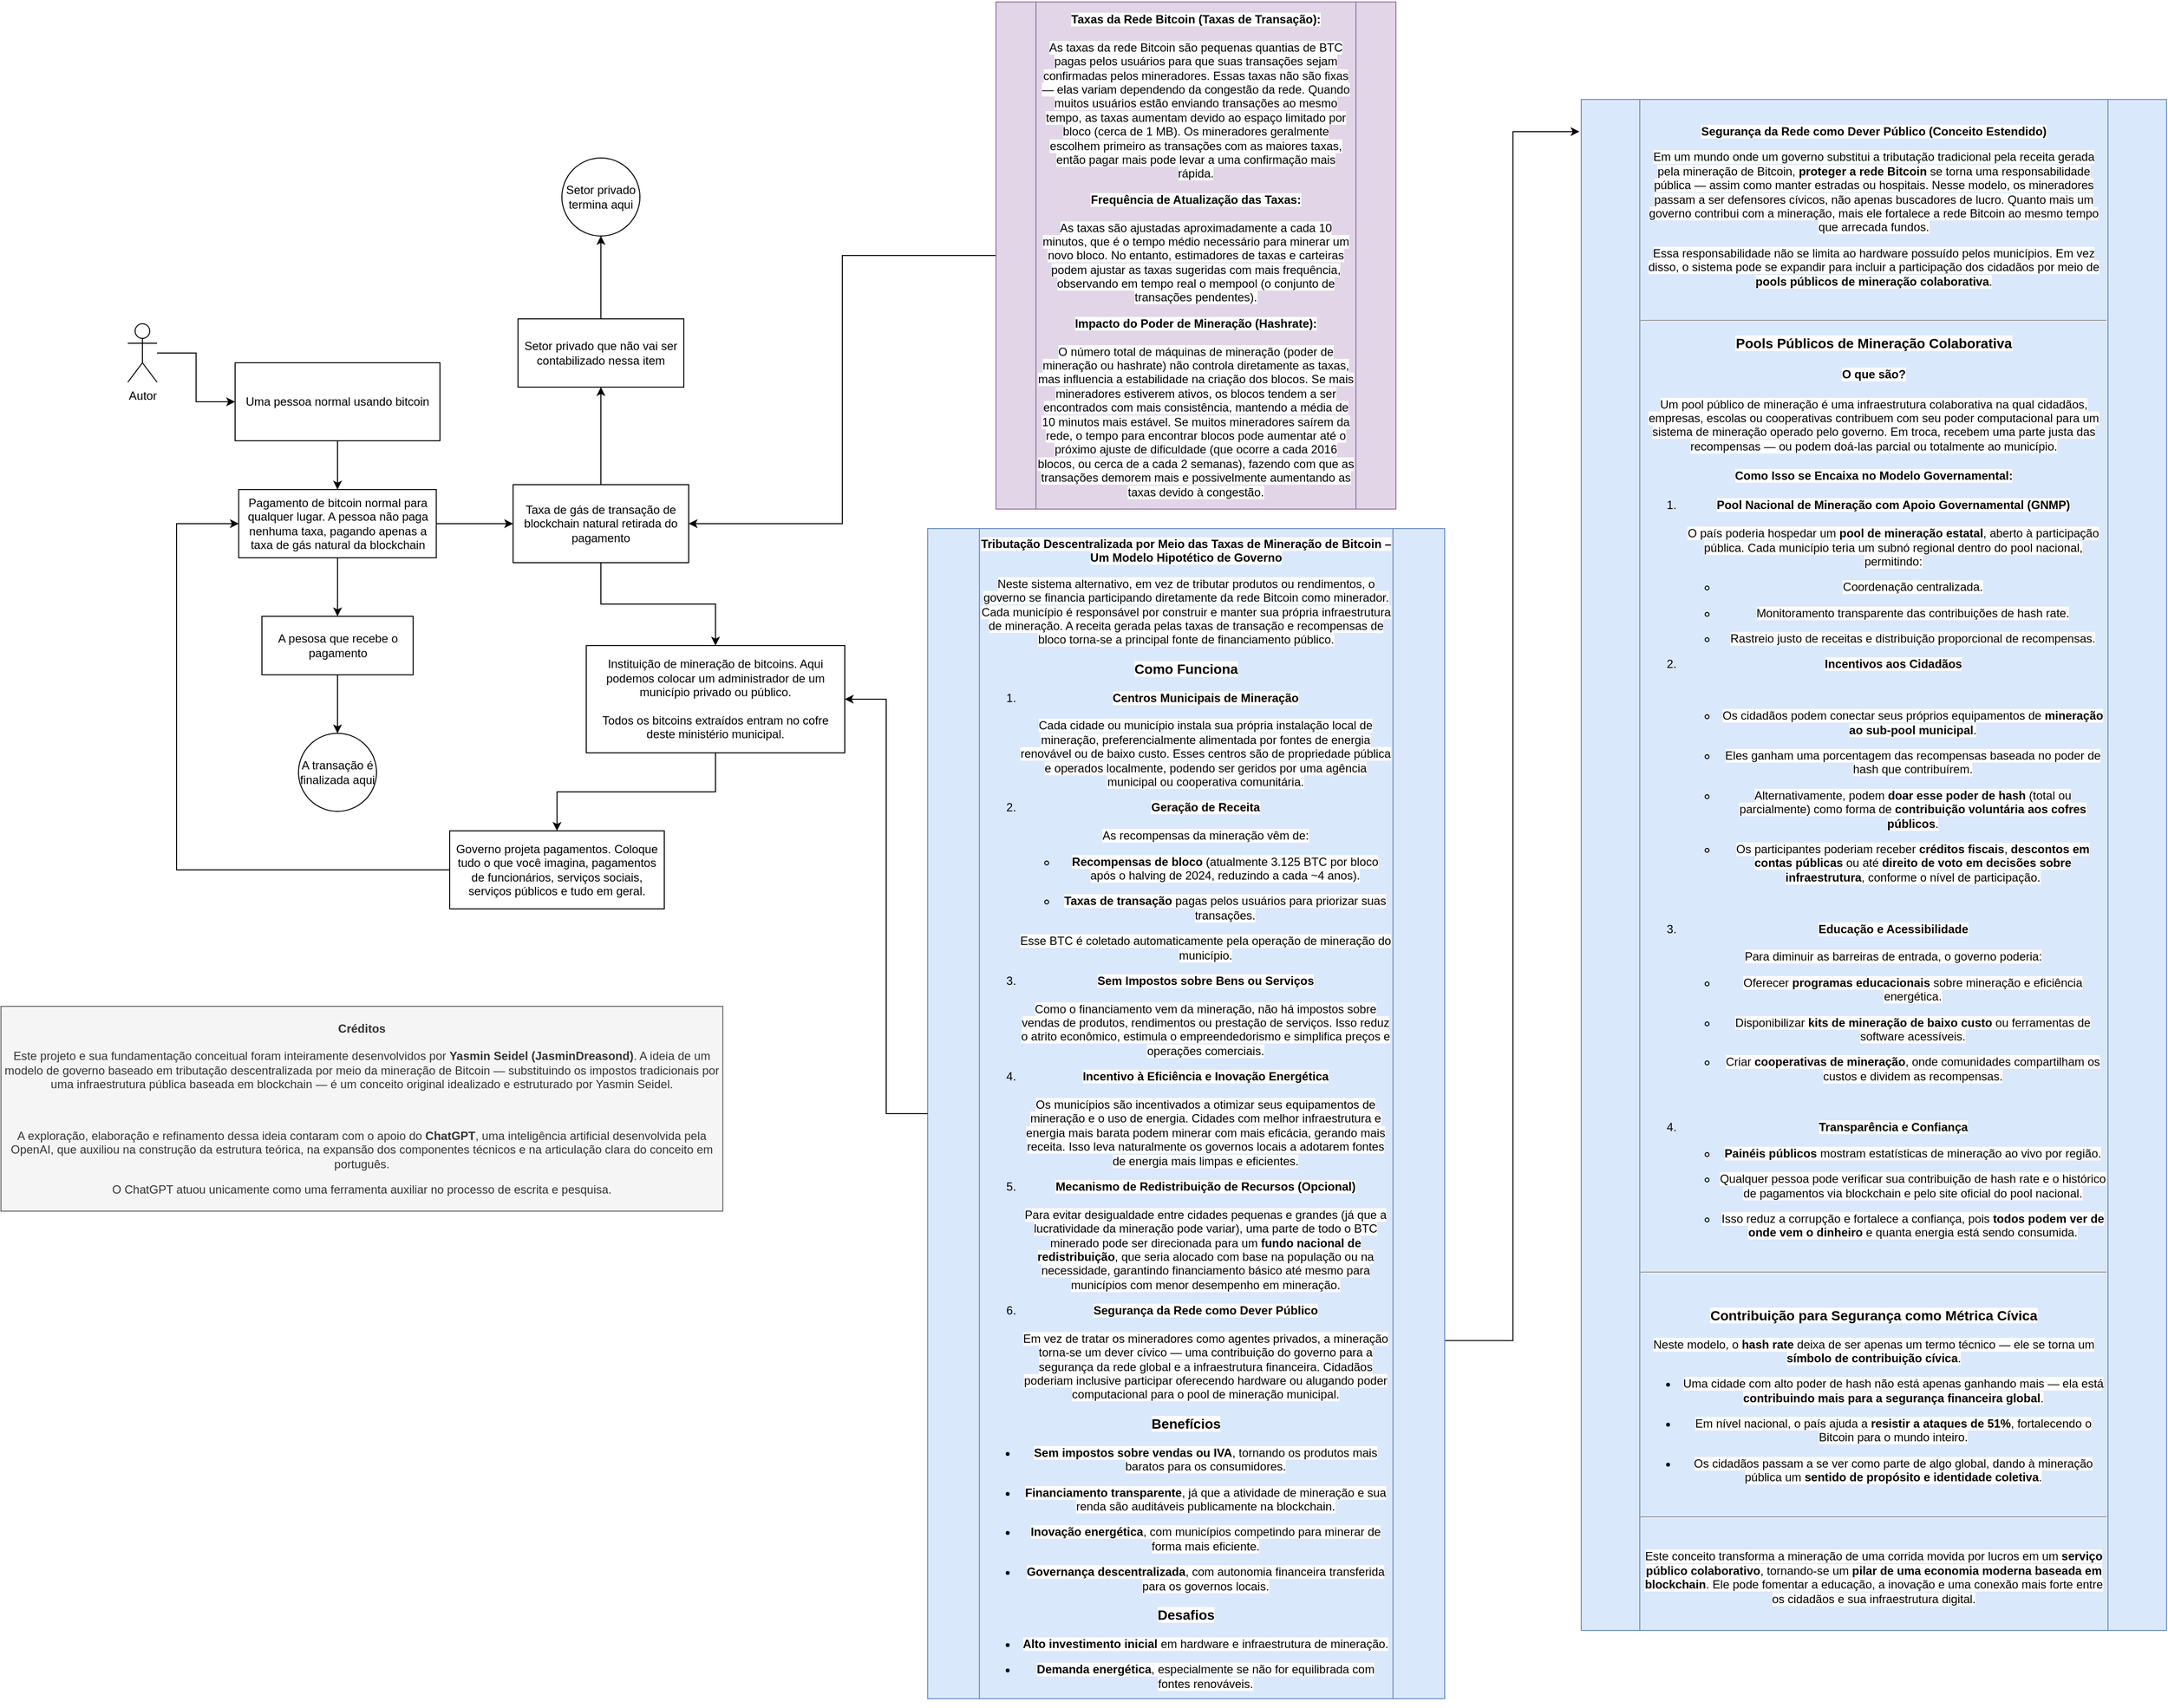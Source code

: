 <mxfile version="26.0.16">
  <diagram name="Page-1" id="_9h94Fa5iUUOn6h_M6oG">
    <mxGraphModel dx="2074" dy="1929" grid="1" gridSize="10" guides="1" tooltips="1" connect="1" arrows="1" fold="1" page="1" pageScale="1" pageWidth="850" pageHeight="1100" math="0" shadow="0">
      <root>
        <mxCell id="0" />
        <mxCell id="1" parent="0" />
        <mxCell id="l1Lvxhjas3BEqWuYBTaV-3" style="edgeStyle=orthogonalEdgeStyle;rounded=0;orthogonalLoop=1;jettySize=auto;html=1;entryX=0.5;entryY=0;entryDx=0;entryDy=0;" parent="1" source="l1Lvxhjas3BEqWuYBTaV-1" target="l1Lvxhjas3BEqWuYBTaV-2" edge="1">
          <mxGeometry relative="1" as="geometry" />
        </mxCell>
        <mxCell id="l1Lvxhjas3BEqWuYBTaV-1" value="Uma pessoa normal usando bitcoin" style="rounded=0;whiteSpace=wrap;html=1;" parent="1" vertex="1">
          <mxGeometry x="340" y="40" width="210" height="80" as="geometry" />
        </mxCell>
        <mxCell id="l1Lvxhjas3BEqWuYBTaV-5" style="edgeStyle=orthogonalEdgeStyle;rounded=0;orthogonalLoop=1;jettySize=auto;html=1;" parent="1" source="l1Lvxhjas3BEqWuYBTaV-2" target="l1Lvxhjas3BEqWuYBTaV-4" edge="1">
          <mxGeometry relative="1" as="geometry" />
        </mxCell>
        <mxCell id="l1Lvxhjas3BEqWuYBTaV-7" style="edgeStyle=orthogonalEdgeStyle;rounded=0;orthogonalLoop=1;jettySize=auto;html=1;entryX=0;entryY=0.5;entryDx=0;entryDy=0;" parent="1" source="l1Lvxhjas3BEqWuYBTaV-2" target="l1Lvxhjas3BEqWuYBTaV-6" edge="1">
          <mxGeometry relative="1" as="geometry" />
        </mxCell>
        <mxCell id="l1Lvxhjas3BEqWuYBTaV-2" value="Pagamento de bitcoin normal para qualquer lugar. A pessoa não paga nenhuma taxa, pagando apenas a taxa de gás natural da blockchain" style="rounded=0;whiteSpace=wrap;html=1;" parent="1" vertex="1">
          <mxGeometry x="343.75" y="170" width="202.5" height="70" as="geometry" />
        </mxCell>
        <mxCell id="l1Lvxhjas3BEqWuYBTaV-18" style="edgeStyle=orthogonalEdgeStyle;rounded=0;orthogonalLoop=1;jettySize=auto;html=1;" parent="1" source="l1Lvxhjas3BEqWuYBTaV-4" target="l1Lvxhjas3BEqWuYBTaV-17" edge="1">
          <mxGeometry relative="1" as="geometry" />
        </mxCell>
        <mxCell id="l1Lvxhjas3BEqWuYBTaV-4" value="A pesosa que recebe o pagamento" style="rounded=0;whiteSpace=wrap;html=1;" parent="1" vertex="1">
          <mxGeometry x="367.5" y="300" width="155" height="60" as="geometry" />
        </mxCell>
        <mxCell id="l1Lvxhjas3BEqWuYBTaV-9" style="edgeStyle=orthogonalEdgeStyle;rounded=0;orthogonalLoop=1;jettySize=auto;html=1;entryX=0.5;entryY=0;entryDx=0;entryDy=0;" parent="1" source="l1Lvxhjas3BEqWuYBTaV-6" target="l1Lvxhjas3BEqWuYBTaV-8" edge="1">
          <mxGeometry relative="1" as="geometry" />
        </mxCell>
        <mxCell id="l1Lvxhjas3BEqWuYBTaV-11" style="edgeStyle=orthogonalEdgeStyle;rounded=0;orthogonalLoop=1;jettySize=auto;html=1;entryX=0.5;entryY=1;entryDx=0;entryDy=0;" parent="1" source="l1Lvxhjas3BEqWuYBTaV-6" target="l1Lvxhjas3BEqWuYBTaV-10" edge="1">
          <mxGeometry relative="1" as="geometry" />
        </mxCell>
        <mxCell id="l1Lvxhjas3BEqWuYBTaV-6" value="Taxa de gás de transação de blockchain natural retirada do pagamento" style="rounded=0;whiteSpace=wrap;html=1;" parent="1" vertex="1">
          <mxGeometry x="625" y="165" width="180" height="80" as="geometry" />
        </mxCell>
        <mxCell id="l1Lvxhjas3BEqWuYBTaV-23" style="edgeStyle=orthogonalEdgeStyle;rounded=0;orthogonalLoop=1;jettySize=auto;html=1;" parent="1" source="l1Lvxhjas3BEqWuYBTaV-8" target="l1Lvxhjas3BEqWuYBTaV-21" edge="1">
          <mxGeometry relative="1" as="geometry" />
        </mxCell>
        <mxCell id="l1Lvxhjas3BEqWuYBTaV-8" value="&lt;div&gt;Instituição de mineração de bitcoins. Aqui podemos colocar um administrador de um município privado ou público.&lt;/div&gt;&lt;div&gt;&lt;br&gt;&lt;/div&gt;&lt;div&gt;Todos os bitcoins extraídos entram no cofre deste ministério municipal.&lt;/div&gt;" style="rounded=0;whiteSpace=wrap;html=1;" parent="1" vertex="1">
          <mxGeometry x="700" y="330" width="265" height="110" as="geometry" />
        </mxCell>
        <mxCell id="l1Lvxhjas3BEqWuYBTaV-13" style="edgeStyle=orthogonalEdgeStyle;rounded=0;orthogonalLoop=1;jettySize=auto;html=1;" parent="1" source="l1Lvxhjas3BEqWuYBTaV-10" target="l1Lvxhjas3BEqWuYBTaV-12" edge="1">
          <mxGeometry relative="1" as="geometry" />
        </mxCell>
        <mxCell id="l1Lvxhjas3BEqWuYBTaV-10" value="Setor privado que não vai ser contabilizado nessa item" style="rounded=0;whiteSpace=wrap;html=1;" parent="1" vertex="1">
          <mxGeometry x="630" y="-5" width="170" height="70" as="geometry" />
        </mxCell>
        <mxCell id="l1Lvxhjas3BEqWuYBTaV-12" value="Setor privado termina aqui" style="ellipse;whiteSpace=wrap;html=1;aspect=fixed;" parent="1" vertex="1">
          <mxGeometry x="675" y="-170" width="80" height="80" as="geometry" />
        </mxCell>
        <mxCell id="l1Lvxhjas3BEqWuYBTaV-16" style="edgeStyle=orthogonalEdgeStyle;rounded=0;orthogonalLoop=1;jettySize=auto;html=1;" parent="1" source="l1Lvxhjas3BEqWuYBTaV-15" target="l1Lvxhjas3BEqWuYBTaV-1" edge="1">
          <mxGeometry relative="1" as="geometry" />
        </mxCell>
        <mxCell id="l1Lvxhjas3BEqWuYBTaV-15" value="Autor" style="shape=umlActor;verticalLabelPosition=bottom;verticalAlign=top;html=1;outlineConnect=0;" parent="1" vertex="1">
          <mxGeometry x="230" width="30" height="60" as="geometry" />
        </mxCell>
        <mxCell id="l1Lvxhjas3BEqWuYBTaV-17" value="A transação é finalizada aqui" style="ellipse;whiteSpace=wrap;html=1;aspect=fixed;" parent="1" vertex="1">
          <mxGeometry x="405" y="420" width="80" height="80" as="geometry" />
        </mxCell>
        <mxCell id="l1Lvxhjas3BEqWuYBTaV-24" style="edgeStyle=orthogonalEdgeStyle;rounded=0;orthogonalLoop=1;jettySize=auto;html=1;entryX=0;entryY=0.5;entryDx=0;entryDy=0;" parent="1" source="l1Lvxhjas3BEqWuYBTaV-21" target="l1Lvxhjas3BEqWuYBTaV-2" edge="1">
          <mxGeometry relative="1" as="geometry">
            <Array as="points">
              <mxPoint x="280" y="560" />
              <mxPoint x="280" y="205" />
            </Array>
          </mxGeometry>
        </mxCell>
        <mxCell id="l1Lvxhjas3BEqWuYBTaV-21" value="Governo projeta pagamentos. Coloque tudo o que você imagina, pagamentos de funcionários, serviços sociais, serviços públicos e tudo em geral." style="rounded=0;whiteSpace=wrap;html=1;" parent="1" vertex="1">
          <mxGeometry x="560" y="520" width="220" height="80" as="geometry" />
        </mxCell>
        <mxCell id="l1Lvxhjas3BEqWuYBTaV-26" style="edgeStyle=orthogonalEdgeStyle;rounded=0;orthogonalLoop=1;jettySize=auto;html=1;" parent="1" source="l1Lvxhjas3BEqWuYBTaV-25" target="l1Lvxhjas3BEqWuYBTaV-6" edge="1">
          <mxGeometry relative="1" as="geometry" />
        </mxCell>
        <mxCell id="l1Lvxhjas3BEqWuYBTaV-25" value="&lt;p class=&quot;&quot; data-end=&quot;581&quot; data-start=&quot;144&quot;&gt;&lt;span style=&quot;background-color: light-dark(#ffffff, var(--ge-dark-color, #121212));&quot;&gt;&lt;span style=&quot;color: light-dark(rgb(0, 0, 0), rgb(255, 255, 255));&quot;&gt;&lt;b style=&quot;&quot;&gt;Taxas da Rede Bitcoin (Taxas de Transação)&lt;/b&gt;&lt;/span&gt;&lt;strong data-end=&quot;188&quot; data-start=&quot;144&quot;&gt;:&lt;/strong&gt;&lt;br data-end=&quot;191&quot; data-start=&quot;188&quot;&gt;&lt;br&gt;As taxas da rede Bitcoin são pequenas quantias de BTC pagas pelos usuários para que suas transações sejam confirmadas pelos mineradores. Essas taxas não são fixas — elas variam dependendo da congestão da rede. Quando muitos usuários estão enviando transações ao mesmo tempo, as taxas aumentam devido ao espaço limitado por bloco (cerca de 1 MB). Os mineradores geralmente escolhem primeiro as transações com as maiores taxas, então pagar mais pode levar a uma confirmação mais rápida.&lt;/span&gt;&lt;/p&gt;&lt;p class=&quot;&quot; data-end=&quot;875&quot; data-start=&quot;583&quot;&gt;&lt;span style=&quot;background-color: light-dark(#ffffff, var(--ge-dark-color, #121212));&quot;&gt;&lt;b&gt;Frequência de Atualização das Taxas:&lt;/b&gt;&lt;br data-end=&quot;611&quot; data-start=&quot;608&quot;&gt;&lt;br&gt;As taxas são ajustadas aproximadamente a cada 10 minutos, que é o tempo médio necessário para minerar um novo bloco. No entanto, estimadores de taxas e carteiras podem ajustar as taxas sugeridas com mais frequência, observando em tempo real o mempool (o conjunto de transações pendentes).&lt;/span&gt;&lt;/p&gt;&lt;p class=&quot;&quot; data-end=&quot;1412&quot; data-start=&quot;877&quot;&gt;&lt;span style=&quot;background-color: light-dark(#ffffff, var(--ge-dark-color, #121212));&quot;&gt;&lt;b&gt;Impacto do Poder de Mineração (Hashrate):&lt;/b&gt;&lt;br data-end=&quot;918&quot; data-start=&quot;915&quot;&gt;&lt;br&gt;O número total de máquinas de mineração (poder de mineração ou hashrate) não controla diretamente as taxas, mas influencia a estabilidade na criação dos blocos. Se mais mineradores estiverem ativos, os blocos tendem a ser encontrados com mais consistência, mantendo a média de 10 minutos mais estável. Se muitos mineradores saírem da rede, o tempo para encontrar blocos pode aumentar até o próximo ajuste de dificuldade (que ocorre a cada 2016 blocos, ou cerca de a cada 2 semanas), fazendo com que as transações demorem mais e possivelmente aumentando as taxas devido à congestão.&lt;/span&gt;&lt;span style=&quot;background-color: light-dark(#ffffff, var(--ge-dark-color, #121212));&quot;&gt;&lt;/span&gt;&lt;/p&gt;" style="shape=process;whiteSpace=wrap;html=1;backgroundOutline=1;fillColor=#e1d5e7;strokeColor=#9673a6;" parent="1" vertex="1">
          <mxGeometry x="1120" y="-330" width="410" height="520" as="geometry" />
        </mxCell>
        <mxCell id="l1Lvxhjas3BEqWuYBTaV-32" style="edgeStyle=orthogonalEdgeStyle;rounded=0;orthogonalLoop=1;jettySize=auto;html=1;exitX=0.997;exitY=0.694;exitDx=0;exitDy=0;exitPerimeter=0;entryX=-0.003;entryY=0.021;entryDx=0;entryDy=0;entryPerimeter=0;" parent="1" source="l1Lvxhjas3BEqWuYBTaV-27" target="l1Lvxhjas3BEqWuYBTaV-31" edge="1">
          <mxGeometry relative="1" as="geometry" />
        </mxCell>
        <mxCell id="l1Lvxhjas3BEqWuYBTaV-27" value="&lt;p class=&quot;&quot; data-end=&quot;260&quot; data-start=&quot;172&quot;&gt;&lt;b style=&quot;background-color: light-dark(#ffffff, var(--ge-dark-color, #121212));&quot;&gt;Tributação Descentralizada por Meio das Taxas de Mineração de Bitcoin – Um Modelo Hipotético de Governo&lt;/b&gt;&lt;/p&gt;&lt;p class=&quot;&quot; data-end=&quot;613&quot; data-start=&quot;262&quot;&gt;&lt;span style=&quot;background-color: light-dark(#ffffff, var(--ge-dark-color, #121212));&quot;&gt;Neste sistema alternativo, em vez de tributar produtos ou rendimentos, o governo se financia participando diretamente da rede Bitcoin como minerador. Cada município é responsável por construir e manter sua própria infraestrutura de mineração. A receita gerada pelas taxas de transação e recompensas de bloco torna-se a principal fonte de financiamento público.&lt;/span&gt;&lt;/p&gt;&lt;h3 class=&quot;&quot; data-end=&quot;635&quot; data-start=&quot;615&quot;&gt;&lt;span style=&quot;background-color: light-dark(#ffffff, var(--ge-dark-color, #121212));&quot;&gt;Como Funciona&lt;/span&gt;&lt;/h3&gt;&lt;ol data-end=&quot;2541&quot; data-start=&quot;637&quot;&gt;&lt;li class=&quot;&quot; data-end=&quot;898&quot; data-start=&quot;637&quot;&gt;&lt;p class=&quot;&quot; data-end=&quot;898&quot; data-start=&quot;640&quot;&gt;&lt;span style=&quot;background-color: light-dark(#ffffff, var(--ge-dark-color, #121212));&quot;&gt;&lt;b&gt;Centros Municipais de Mineração&lt;/b&gt;&lt;br data-end=&quot;677&quot; data-start=&quot;674&quot;&gt;&lt;br&gt;Cada cidade ou município instala sua própria instalação local de mineração, preferencialmente alimentada por fontes de energia renovável ou de baixo custo. Esses centros são de propriedade pública e operados localmente, podendo ser geridos por uma agência municipal ou cooperativa comunitária.&lt;/span&gt;&lt;/p&gt;&lt;/li&gt;&lt;li class=&quot;&quot; data-end=&quot;1291&quot; data-start=&quot;900&quot;&gt;&lt;p class=&quot;&quot; data-end=&quot;956&quot; data-start=&quot;903&quot;&gt;&lt;span style=&quot;background-color: light-dark(#ffffff, var(--ge-dark-color, #121212));&quot;&gt;&lt;b&gt;Geração de Receita&lt;/b&gt;&lt;br data-end=&quot;928&quot; data-start=&quot;925&quot;&gt;&lt;br&gt;As recompensas da mineração vêm de:&lt;/span&gt;&lt;/p&gt;&lt;ul data-end=&quot;1134&quot; data-start=&quot;960&quot;&gt;&lt;li class=&quot;&quot; data-end=&quot;1060&quot; data-start=&quot;960&quot;&gt;&lt;p class=&quot;&quot; data-end=&quot;1060&quot; data-start=&quot;962&quot;&gt;&lt;span style=&quot;background-color: light-dark(#ffffff, var(--ge-dark-color, #121212));&quot;&gt;&lt;strong data-end=&quot;1088&quot; data-start=&quot;1064&quot;&gt;Recompensas de bloco&lt;/strong&gt; (atualmente 3.125 BTC por bloco após o halving de 2024, reduzindo a cada ~4 anos).&lt;/span&gt;&lt;/p&gt;&lt;/li&gt;&lt;li class=&quot;&quot; data-end=&quot;1134&quot; data-start=&quot;1064&quot;&gt;&lt;p class=&quot;&quot; data-end=&quot;1134&quot; data-start=&quot;1066&quot;&gt;&lt;span style=&quot;background-color: light-dark(#ffffff, var(--ge-dark-color, #121212));&quot;&gt;&lt;strong data-end=&quot;1196&quot; data-start=&quot;1174&quot;&gt;Taxas de transação&lt;/strong&gt; pagas pelos usuários para priorizar suas transações.&lt;/span&gt;&lt;/p&gt;&lt;/li&gt;&lt;/ul&gt;&lt;p class=&quot;&quot; data-end=&quot;1291&quot; data-start=&quot;1139&quot;&gt;&lt;span style=&quot;background-color: light-dark(#ffffff, var(--ge-dark-color, #121212));&quot;&gt;Esse BTC é coletado automaticamente pela operação de mineração do município.&lt;/span&gt;&lt;/p&gt;&lt;/li&gt;&lt;li class=&quot;&quot; data-end=&quot;1541&quot; data-start=&quot;1293&quot;&gt;&lt;p class=&quot;&quot; data-end=&quot;1541&quot; data-start=&quot;1296&quot;&gt;&lt;span style=&quot;background-color: light-dark(#ffffff, var(--ge-dark-color, #121212));&quot;&gt;&lt;b&gt;Sem Impostos sobre Bens ou Serviços&lt;/b&gt;&lt;br data-end=&quot;1332&quot; data-start=&quot;1329&quot;&gt;&lt;br&gt;Como o financiamento vem da mineração, não há impostos sobre vendas de produtos, rendimentos ou prestação de serviços. Isso reduz o atrito econômico, estimula o empreendedorismo e simplifica preços e operações comerciais.&lt;/span&gt;&lt;/p&gt;&lt;/li&gt;&lt;li class=&quot;&quot; data-end=&quot;1871&quot; data-start=&quot;1543&quot;&gt;&lt;p class=&quot;&quot; data-end=&quot;1871&quot; data-start=&quot;1546&quot;&gt;&lt;span style=&quot;background-color: light-dark(#ffffff, var(--ge-dark-color, #121212));&quot;&gt;&lt;b&gt;Incentivo à Eficiência e Inovação Energética&lt;/b&gt;&lt;br data-end=&quot;1599&quot; data-start=&quot;1596&quot;&gt;&lt;br&gt;Os municípios são incentivados a otimizar seus equipamentos de mineração e o uso de energia. Cidades com melhor infraestrutura e energia mais barata podem minerar com mais eficácia, gerando mais receita. Isso leva naturalmente os governos locais a adotarem fontes de energia mais limpas e eficientes.&lt;/span&gt;&lt;/p&gt;&lt;/li&gt;&lt;li class=&quot;&quot; data-end=&quot;2212&quot; data-start=&quot;1873&quot;&gt;&lt;p class=&quot;&quot; data-end=&quot;2212&quot; data-start=&quot;1876&quot;&gt;&lt;span style=&quot;background-color: light-dark(#ffffff, var(--ge-dark-color, #121212));&quot;&gt;&lt;b&gt;Mecanismo de Redistribuição de Recursos (Opcional)&lt;/b&gt;&lt;br data-end=&quot;1916&quot; data-start=&quot;1913&quot;&gt;&lt;br&gt;Para evitar desigualdade entre cidades pequenas e grandes (já que a lucratividade da mineração pode variar), uma parte de todo o BTC minerado pode ser direcionada para um &lt;b&gt;fundo nacional de redistribuição&lt;/b&gt;, que seria alocado com base na população ou na necessidade, garantindo financiamento básico até mesmo para municípios com menor desempenho em mineração.&lt;/span&gt;&lt;/p&gt;&lt;/li&gt;&lt;li class=&quot;&quot; data-end=&quot;2541&quot; data-start=&quot;2214&quot;&gt;&lt;p class=&quot;&quot; data-end=&quot;2541&quot; data-start=&quot;2217&quot;&gt;&lt;span style=&quot;background-color: light-dark(#ffffff, var(--ge-dark-color, #121212));&quot;&gt;&lt;b&gt;Segurança da Rede como Dever Público&lt;/b&gt;&lt;br data-end=&quot;2255&quot; data-start=&quot;2252&quot;&gt;&lt;br&gt;Em vez de tratar os mineradores como agentes privados, a mineração torna-se um dever cívico — uma contribuição do governo para a segurança da rede global e a infraestrutura financeira. Cidadãos poderiam inclusive participar oferecendo hardware ou alugando poder computacional para o pool de mineração municipal.&lt;/span&gt;&lt;/p&gt;&lt;/li&gt;&lt;/ol&gt;&lt;h3 class=&quot;&quot; data-end=&quot;2559&quot; data-start=&quot;2543&quot;&gt;&lt;span style=&quot;background-color: light-dark(#ffffff, var(--ge-dark-color, #121212));&quot;&gt;Benefícios&lt;/span&gt;&lt;/h3&gt;&lt;ul data-end=&quot;2889&quot; data-start=&quot;2561&quot;&gt;&lt;li class=&quot;&quot; data-end=&quot;2626&quot; data-start=&quot;2561&quot;&gt;&lt;p class=&quot;&quot; data-end=&quot;2626&quot; data-start=&quot;2563&quot;&gt;&lt;span style=&quot;background-color: light-dark(#ffffff, var(--ge-dark-color, #121212));&quot;&gt;&lt;b&gt;Sem impostos sobre vendas ou IVA&lt;/b&gt;, tornando os produtos mais baratos para os consumidores.&lt;/span&gt;&lt;/p&gt;&lt;/li&gt;&lt;li class=&quot;&quot; data-end=&quot;2725&quot; data-start=&quot;2627&quot;&gt;&lt;p class=&quot;&quot; data-end=&quot;2725&quot; data-start=&quot;2629&quot;&gt;&lt;span style=&quot;background-color: light-dark(#ffffff, var(--ge-dark-color, #121212));&quot;&gt;&lt;b&gt;Financiamento transparente&lt;/b&gt;, já que a atividade de mineração e sua renda são auditáveis publicamente na blockchain.&lt;/span&gt;&lt;/p&gt;&lt;/li&gt;&lt;li class=&quot;&quot; data-end=&quot;2802&quot; data-start=&quot;2726&quot;&gt;&lt;p class=&quot;&quot; data-end=&quot;2802&quot; data-start=&quot;2728&quot;&gt;&lt;span style=&quot;background-color: light-dark(#ffffff, var(--ge-dark-color, #121212));&quot;&gt;&lt;b&gt;Inovação energética&lt;/b&gt;, com municípios competindo para minerar de forma mais eficiente.&lt;/span&gt;&lt;/p&gt;&lt;/li&gt;&lt;li class=&quot;&quot; data-end=&quot;2889&quot; data-start=&quot;2803&quot;&gt;&lt;p class=&quot;&quot; data-end=&quot;2889&quot; data-start=&quot;2805&quot;&gt;&lt;span style=&quot;background-color: light-dark(#ffffff, var(--ge-dark-color, #121212));&quot;&gt;&lt;b&gt;Governança descentralizada&lt;/b&gt;, com autonomia financeira transferida para os governos locais.&lt;/span&gt;&lt;/p&gt;&lt;/li&gt;&lt;/ul&gt;&lt;h3 class=&quot;&quot; data-end=&quot;2909&quot; data-start=&quot;2891&quot;&gt;&lt;span style=&quot;background-color: light-dark(#ffffff, var(--ge-dark-color, #121212));&quot;&gt;Desafios&lt;/span&gt;&lt;/h3&gt;&lt;ul data-end=&quot;3168&quot; data-start=&quot;2911&quot;&gt;&lt;li class=&quot;&quot; data-end=&quot;2979&quot; data-start=&quot;2911&quot;&gt;&lt;p class=&quot;&quot; data-end=&quot;2979&quot; data-start=&quot;2913&quot;&gt;&lt;span style=&quot;background-color: light-dark(#ffffff, var(--ge-dark-color, #121212));&quot;&gt;&lt;b&gt;Alto investimento inicial&lt;/b&gt; em hardware e infraestrutura de mineração.&lt;/span&gt;&lt;/p&gt;&lt;/li&gt;&lt;li class=&quot;&quot; data-end=&quot;3044&quot; data-start=&quot;2980&quot;&gt;&lt;p class=&quot;&quot; data-end=&quot;3044&quot; data-start=&quot;2982&quot;&gt;&lt;span style=&quot;background-color: light-dark(#ffffff, var(--ge-dark-color, #121212));&quot;&gt;&lt;b&gt;Demanda energética&lt;/b&gt;, especialmente se não for equilibrada com fontes renováveis.&lt;/span&gt;&lt;/p&gt;&lt;/li&gt;&lt;/ul&gt;" style="shape=process;whiteSpace=wrap;html=1;backgroundOutline=1;fillColor=#dae8fc;strokeColor=#6c8ebf;" parent="1" vertex="1">
          <mxGeometry x="1050" y="210" width="530" height="1200" as="geometry" />
        </mxCell>
        <mxCell id="l1Lvxhjas3BEqWuYBTaV-28" style="edgeStyle=orthogonalEdgeStyle;rounded=0;orthogonalLoop=1;jettySize=auto;html=1;" parent="1" source="l1Lvxhjas3BEqWuYBTaV-27" target="l1Lvxhjas3BEqWuYBTaV-8" edge="1">
          <mxGeometry relative="1" as="geometry" />
        </mxCell>
        <mxCell id="l1Lvxhjas3BEqWuYBTaV-29" style="edgeStyle=orthogonalEdgeStyle;rounded=0;orthogonalLoop=1;jettySize=auto;html=1;exitX=0.5;exitY=1;exitDx=0;exitDy=0;" parent="1" source="l1Lvxhjas3BEqWuYBTaV-27" target="l1Lvxhjas3BEqWuYBTaV-27" edge="1">
          <mxGeometry relative="1" as="geometry" />
        </mxCell>
        <mxCell id="l1Lvxhjas3BEqWuYBTaV-31" value="&lt;p&gt;&lt;b style=&quot;background-color: light-dark(#ffffff, var(--ge-dark-color, #121212));&quot;&gt;Segurança da Rede como Dever Público (Conceito Estendido)&lt;/b&gt;&lt;/p&gt;&lt;p&gt;&lt;span style=&quot;background-color: light-dark(#ffffff, var(--ge-dark-color, #121212));&quot;&gt;Em um mundo onde um governo substitui a tributação tradicional pela receita gerada pela mineração de Bitcoin, &lt;b&gt;proteger a rede Bitcoin&lt;/b&gt; se torna uma responsabilidade pública — assim como manter estradas ou hospitais. Nesse modelo, os mineradores passam a ser defensores cívicos, não apenas buscadores de lucro. Quanto mais um governo contribui com a mineração, mais ele fortalece a rede Bitcoin ao mesmo tempo que arrecada fundos.&lt;/span&gt;&lt;/p&gt;&lt;p&gt;&lt;span style=&quot;background-color: light-dark(#ffffff, var(--ge-dark-color, #121212));&quot;&gt;Essa responsabilidade não se limita ao hardware possuído pelos municípios. Em vez disso, o sistema pode se expandir para incluir a participação dos cidadãos por meio de &lt;strong data-end=&quot;886&quot; data-start=&quot;842&quot;&gt;pools públicos de mineração colaborativa&lt;/strong&gt;.&lt;/span&gt;&lt;/p&gt;&lt;span style=&quot;background-color: light-dark(#ffffff, var(--ge-dark-color, #121212));&quot;&gt;&lt;br&gt;&lt;/span&gt;&lt;hr&gt;&lt;h3&gt;&lt;span style=&quot;background-color: light-dark(#ffffff, var(--ge-dark-color, #121212));&quot;&gt;Pools Públicos de Mineração Colaborativa&lt;/span&gt;&lt;/h3&gt;&lt;h4&gt;&lt;span style=&quot;background-color: light-dark(#ffffff, var(--ge-dark-color, #121212));&quot;&gt;O que são?&lt;/span&gt;&lt;/h4&gt;&lt;p&gt;&lt;span style=&quot;background-color: light-dark(#ffffff, var(--ge-dark-color, #121212));&quot;&gt;Um pool público de mineração é uma infraestrutura colaborativa na qual cidadãos, empresas, escolas ou cooperativas contribuem com seu poder computacional para um sistema de mineração operado pelo governo. Em troca, recebem uma parte justa das recompensas — ou podem doá-las parcial ou totalmente ao município.&lt;/span&gt;&lt;/p&gt;&lt;h4&gt;&lt;span style=&quot;background-color: light-dark(#ffffff, var(--ge-dark-color, #121212));&quot;&gt;&lt;span style=&quot;color: light-dark(rgb(0, 0, 0), rgb(255, 255, 255));&quot;&gt;Como Isso se Encaixa no Modelo Governamental&lt;/span&gt;&lt;strong style=&quot;&quot;&gt;:&lt;/strong&gt;&lt;/span&gt;&lt;/h4&gt;&lt;ol&gt;&lt;li&gt;&lt;p&gt;&lt;span style=&quot;background-color: light-dark(#ffffff, var(--ge-dark-color, #121212));&quot;&gt;&lt;b&gt;Pool Nacional de Mineração com Apoio Governamental (GNMP)&lt;/b&gt;&lt;br&gt;&lt;br&gt;O país poderia hospedar um &lt;strong data-end=&quot;1459&quot; data-start=&quot;1430&quot;&gt;pool de mineração estatal&lt;/strong&gt;, aberto à participação pública. Cada município teria um subnó regional dentro do pool nacional, permitindo:&lt;/span&gt;&lt;/p&gt;&lt;ul&gt;&lt;li&gt;&lt;p&gt;&lt;span style=&quot;background-color: light-dark(#ffffff, var(--ge-dark-color, #121212));&quot;&gt;Coordenação centralizada.&lt;/span&gt;&lt;/p&gt;&lt;/li&gt;&lt;li&gt;&lt;p&gt;&lt;span style=&quot;background-color: light-dark(#ffffff, var(--ge-dark-color, #121212));&quot;&gt;Monitoramento transparente das contribuições de hash rate.&lt;/span&gt;&lt;/p&gt;&lt;/li&gt;&lt;li&gt;&lt;p&gt;&lt;span style=&quot;background-color: light-dark(#ffffff, var(--ge-dark-color, #121212));&quot;&gt;Rastreio justo de receitas e distribuição proporcional de recompensas.&lt;/span&gt;&lt;/p&gt;&lt;/li&gt;&lt;/ul&gt;&lt;/li&gt;&lt;li&gt;&lt;p&gt;&lt;b style=&quot;background-color: light-dark(#ffffff, var(--ge-dark-color, #121212));&quot;&gt;Incentivos aos Cidadãos&lt;/b&gt;&lt;/p&gt;&lt;span style=&quot;background-color: light-dark(#ffffff, var(--ge-dark-color, #121212));&quot;&gt;&lt;br&gt;&lt;/span&gt;&lt;ul&gt;&lt;li&gt;&lt;p&gt;&lt;span style=&quot;background-color: light-dark(#ffffff, var(--ge-dark-color, #121212));&quot;&gt;Os cidadãos podem conectar seus próprios equipamentos de &lt;b&gt;mineração ao sub-pool municipal&lt;/b&gt;.&lt;/span&gt;&lt;/p&gt;&lt;/li&gt;&lt;li&gt;&lt;p&gt;&lt;span style=&quot;background-color: light-dark(#ffffff, var(--ge-dark-color, #121212));&quot;&gt;Eles ganham uma porcentagem das recompensas baseada no poder de hash que contribuírem.&lt;/span&gt;&lt;/p&gt;&lt;/li&gt;&lt;li&gt;&lt;p&gt;&lt;span style=&quot;background-color: light-dark(#ffffff, var(--ge-dark-color, #121212));&quot;&gt;Alternativamente, podem &lt;b&gt;doar esse poder de hash&lt;/b&gt; (total ou parcialmente) como forma de &lt;b&gt;contribuição voluntária aos cofres públicos&lt;/b&gt;.&lt;/span&gt;&lt;/p&gt;&lt;/li&gt;&lt;li&gt;&lt;p&gt;&lt;span style=&quot;background-color: light-dark(#ffffff, var(--ge-dark-color, #121212));&quot;&gt;Os participantes poderiam receber &lt;strong data-end=&quot;2150&quot; data-start=&quot;2130&quot;&gt;créditos fiscais&lt;/strong&gt;, &lt;strong data-end=&quot;2184&quot; data-start=&quot;2152&quot;&gt;descontos em contas públicas&lt;/strong&gt; ou até &lt;strong data-end=&quot;2244&quot; data-start=&quot;2192&quot;&gt;direito de voto em decisões sobre infraestrutura&lt;/strong&gt;, conforme o nível de participação.&lt;/span&gt;&lt;/p&gt;&lt;/li&gt;&lt;/ul&gt;&lt;/li&gt;&lt;span style=&quot;background-color: light-dark(#ffffff, var(--ge-dark-color, #121212));&quot;&gt;&lt;br&gt;&lt;/span&gt;&lt;li&gt;&lt;p&gt;&lt;span style=&quot;background-color: light-dark(#ffffff, var(--ge-dark-color, #121212));&quot;&gt;&lt;b&gt;Educação e Acessibilidade&lt;/b&gt;&lt;br&gt;&lt;br&gt;Para diminuir as barreiras de entrada, o governo poderia:&lt;/span&gt;&lt;/p&gt;&lt;ul&gt;&lt;li&gt;&lt;p&gt;&lt;span style=&quot;background-color: light-dark(#ffffff, var(--ge-dark-color, #121212));&quot;&gt;Oferecer &lt;strong data-end=&quot;2417&quot; data-start=&quot;2391&quot;&gt;programas educacionais&lt;/strong&gt; sobre mineração e eficiência energética.&lt;/span&gt;&lt;/p&gt;&lt;/li&gt;&lt;li&gt;&lt;p&gt;&lt;span style=&quot;background-color: light-dark(#ffffff, var(--ge-dark-color, #121212));&quot;&gt;Disponibilizar &lt;strong data-end=&quot;2514&quot; data-start=&quot;2478&quot;&gt;kits de mineração de baixo custo&lt;/strong&gt; ou ferramentas de software acessíveis.&lt;/span&gt;&lt;/p&gt;&lt;/li&gt;&lt;li&gt;&lt;p&gt;&lt;span style=&quot;background-color: light-dark(#ffffff, var(--ge-dark-color, #121212));&quot;&gt;Criar &lt;strong data-end=&quot;2593&quot; data-start=&quot;2564&quot;&gt;cooperativas de mineração&lt;/strong&gt;, onde comunidades compartilham os custos e dividem as recompensas.&lt;/span&gt;&lt;/p&gt;&lt;/li&gt;&lt;/ul&gt;&lt;/li&gt;&lt;span style=&quot;background-color: light-dark(#ffffff, var(--ge-dark-color, #121212));&quot;&gt;&lt;br&gt;&lt;/span&gt;&lt;li&gt;&lt;p&gt;&lt;b style=&quot;background-color: light-dark(#ffffff, var(--ge-dark-color, #121212));&quot;&gt;Transparência e Confiança&lt;/b&gt;&lt;/p&gt;&lt;ul&gt;&lt;li&gt;&lt;p&gt;&lt;span style=&quot;background-color: light-dark(#ffffff, var(--ge-dark-color, #121212));&quot;&gt;&lt;strong data-end=&quot;2724&quot; data-start=&quot;2704&quot;&gt;Painéis públicos&lt;/strong&gt; mostram estatísticas de mineração ao vivo por região.&lt;/span&gt;&lt;/p&gt;&lt;/li&gt;&lt;li&gt;&lt;p&gt;&lt;span style=&quot;background-color: light-dark(#ffffff, var(--ge-dark-color, #121212));&quot;&gt;Qualquer pessoa pode verificar sua contribuição de hash rate e o histórico de pagamentos via blockchain e pelo site oficial do pool nacional.&lt;/span&gt;&lt;/p&gt;&lt;/li&gt;&lt;li&gt;&lt;p&gt;&lt;span style=&quot;background-color: light-dark(#ffffff, var(--ge-dark-color, #121212));&quot;&gt;Isso reduz a corrupção e fortalece a confiança, pois &lt;b&gt;todos podem ver de onde vem o dinheiro&lt;/b&gt; e quanta energia está sendo consumida.&lt;/span&gt;&lt;/p&gt;&lt;/li&gt;&lt;/ul&gt;&lt;/li&gt;&lt;/ol&gt;&lt;span style=&quot;background-color: light-dark(#ffffff, var(--ge-dark-color, #121212));&quot;&gt;&lt;br&gt;&lt;/span&gt;&lt;hr&gt;&lt;span style=&quot;background-color: light-dark(#ffffff, var(--ge-dark-color, #121212));&quot;&gt;&lt;br&gt;&lt;/span&gt;&lt;h3&gt;&lt;span style=&quot;background-color: light-dark(#ffffff, var(--ge-dark-color, #121212));&quot;&gt;Contribuição para Segurança como Métrica Cívica&lt;/span&gt;&lt;/h3&gt;&lt;p&gt;&lt;span style=&quot;background-color: light-dark(#ffffff, var(--ge-dark-color, #121212));&quot;&gt;Neste modelo, o &lt;strong data-end=&quot;3152&quot; data-start=&quot;3139&quot;&gt;hash rate&lt;/strong&gt; deixa de ser apenas um termo técnico — ele se torna um &lt;strong data-end=&quot;3242&quot; data-start=&quot;3208&quot;&gt;símbolo de contribuição cívica&lt;/strong&gt;.&lt;/span&gt;&lt;/p&gt;&lt;ul&gt;&lt;li&gt;&lt;p&gt;&lt;span style=&quot;background-color: light-dark(#ffffff, var(--ge-dark-color, #121212));&quot;&gt;Uma cidade com alto poder de hash não está apenas ganhando mais — ela está &lt;strong data-end=&quot;3378&quot; data-start=&quot;3322&quot;&gt;contribuindo mais para a segurança financeira global&lt;/strong&gt;.&lt;/span&gt;&lt;/p&gt;&lt;/li&gt;&lt;li&gt;&lt;p&gt;&lt;span style=&quot;background-color: light-dark(#ffffff, var(--ge-dark-color, #121212));&quot;&gt;Em nível nacional, o país ajuda a &lt;strong data-end=&quot;3447&quot; data-start=&quot;3418&quot;&gt;resistir a ataques de 51%&lt;/strong&gt;, fortalecendo o Bitcoin para o mundo inteiro.&lt;/span&gt;&lt;/p&gt;&lt;/li&gt;&lt;li&gt;&lt;p&gt;&lt;span style=&quot;background-color: light-dark(#ffffff, var(--ge-dark-color, #121212));&quot;&gt;Os cidadãos passam a se ver como parte de algo global, dando à mineração pública um &lt;strong data-end=&quot;3628&quot; data-start=&quot;3582&quot;&gt;sentido de propósito e identidade coletiva&lt;/strong&gt;.&lt;/span&gt;&lt;/p&gt;&lt;/li&gt;&lt;/ul&gt;&lt;span style=&quot;background-color: light-dark(#ffffff, var(--ge-dark-color, #121212));&quot;&gt;&lt;br&gt;&lt;/span&gt;&lt;hr&gt;&lt;span style=&quot;background-color: light-dark(#ffffff, var(--ge-dark-color, #121212));&quot;&gt;&lt;br&gt;&lt;/span&gt;&lt;p&gt;&lt;span style=&quot;background-color: light-dark(#ffffff, var(--ge-dark-color, #121212));&quot;&gt;Este conceito transforma a mineração de uma corrida movida por lucros em um &lt;strong data-end=&quot;3744&quot; data-start=&quot;3712&quot;&gt;serviço público colaborativo&lt;/strong&gt;, tornando-se um &lt;strong data-end=&quot;3816&quot; data-start=&quot;3761&quot;&gt;pilar de uma economia moderna baseada em blockchain&lt;/strong&gt;. Ele pode fomentar a educação, a inovação e uma conexão mais forte entre os cidadãos e sua infraestrutura digital.&lt;/span&gt;&lt;/p&gt;" style="shape=process;whiteSpace=wrap;html=1;backgroundOutline=1;fillColor=#dae8fc;strokeColor=#6c8ebf;" parent="1" vertex="1">
          <mxGeometry x="1720" y="-230" width="600" height="1570" as="geometry" />
        </mxCell>
        <mxCell id="l1Lvxhjas3BEqWuYBTaV-36" value="&lt;p class=&quot;&quot; data-end=&quot;501&quot; data-start=&quot;151&quot;&gt;&lt;strong data-end=&quot;162&quot; data-start=&quot;151&quot;&gt;Créditos&lt;/strong&gt;&lt;br data-end=&quot;165&quot; data-start=&quot;162&quot;&gt;&lt;br&gt;Este projeto e sua fundamentação conceitual foram inteiramente desenvolvidos por &lt;strong data-end=&quot;195&quot; data-start=&quot;161&quot;&gt;Yasmin Seidel (JasminDreasond)&lt;/strong&gt;. A ideia de um modelo de governo baseado em tributação descentralizada por meio da mineração de Bitcoin — substituindo os impostos tradicionais por uma infraestrutura pública baseada em blockchain — é um conceito original idealizado e estruturado por Yasmin Seidel.&lt;/p&gt;&lt;br&gt;&lt;p class=&quot;&quot; data-end=&quot;766&quot; data-start=&quot;503&quot;&gt;&lt;span style=&quot;background-color: transparent; color: light-dark(rgb(51, 51, 51), rgb(193, 193, 193));&quot;&gt;A exploração, elaboração e refinamento dessa ideia contaram com o apoio do &lt;/span&gt;&lt;strong style=&quot;background-color: transparent; color: light-dark(rgb(51, 51, 51), rgb(193, 193, 193));&quot; data-end=&quot;539&quot; data-start=&quot;528&quot;&gt;ChatGPT&lt;/strong&gt;&lt;span style=&quot;background-color: transparent; color: light-dark(rgb(51, 51, 51), rgb(193, 193, 193));&quot;&gt;, uma inteligência artificial desenvolvida pela OpenAI, que auxiliou na construção da estrutura teórica, na expansão dos componentes técnicos e na articulação clara do conceito em português&lt;/span&gt;.&lt;/p&gt;&lt;p class=&quot;&quot; data-end=&quot;920&quot; data-start=&quot;768&quot;&gt;O ChatGPT atuou unicamente como uma ferramenta auxiliar no processo de escrita e pesquisa.&lt;/p&gt;" style="rounded=0;whiteSpace=wrap;html=1;fillColor=#f5f5f5;fontColor=#333333;strokeColor=#666666;" parent="1" vertex="1">
          <mxGeometry x="100" y="700" width="740" height="210" as="geometry" />
        </mxCell>
      </root>
    </mxGraphModel>
  </diagram>
</mxfile>
